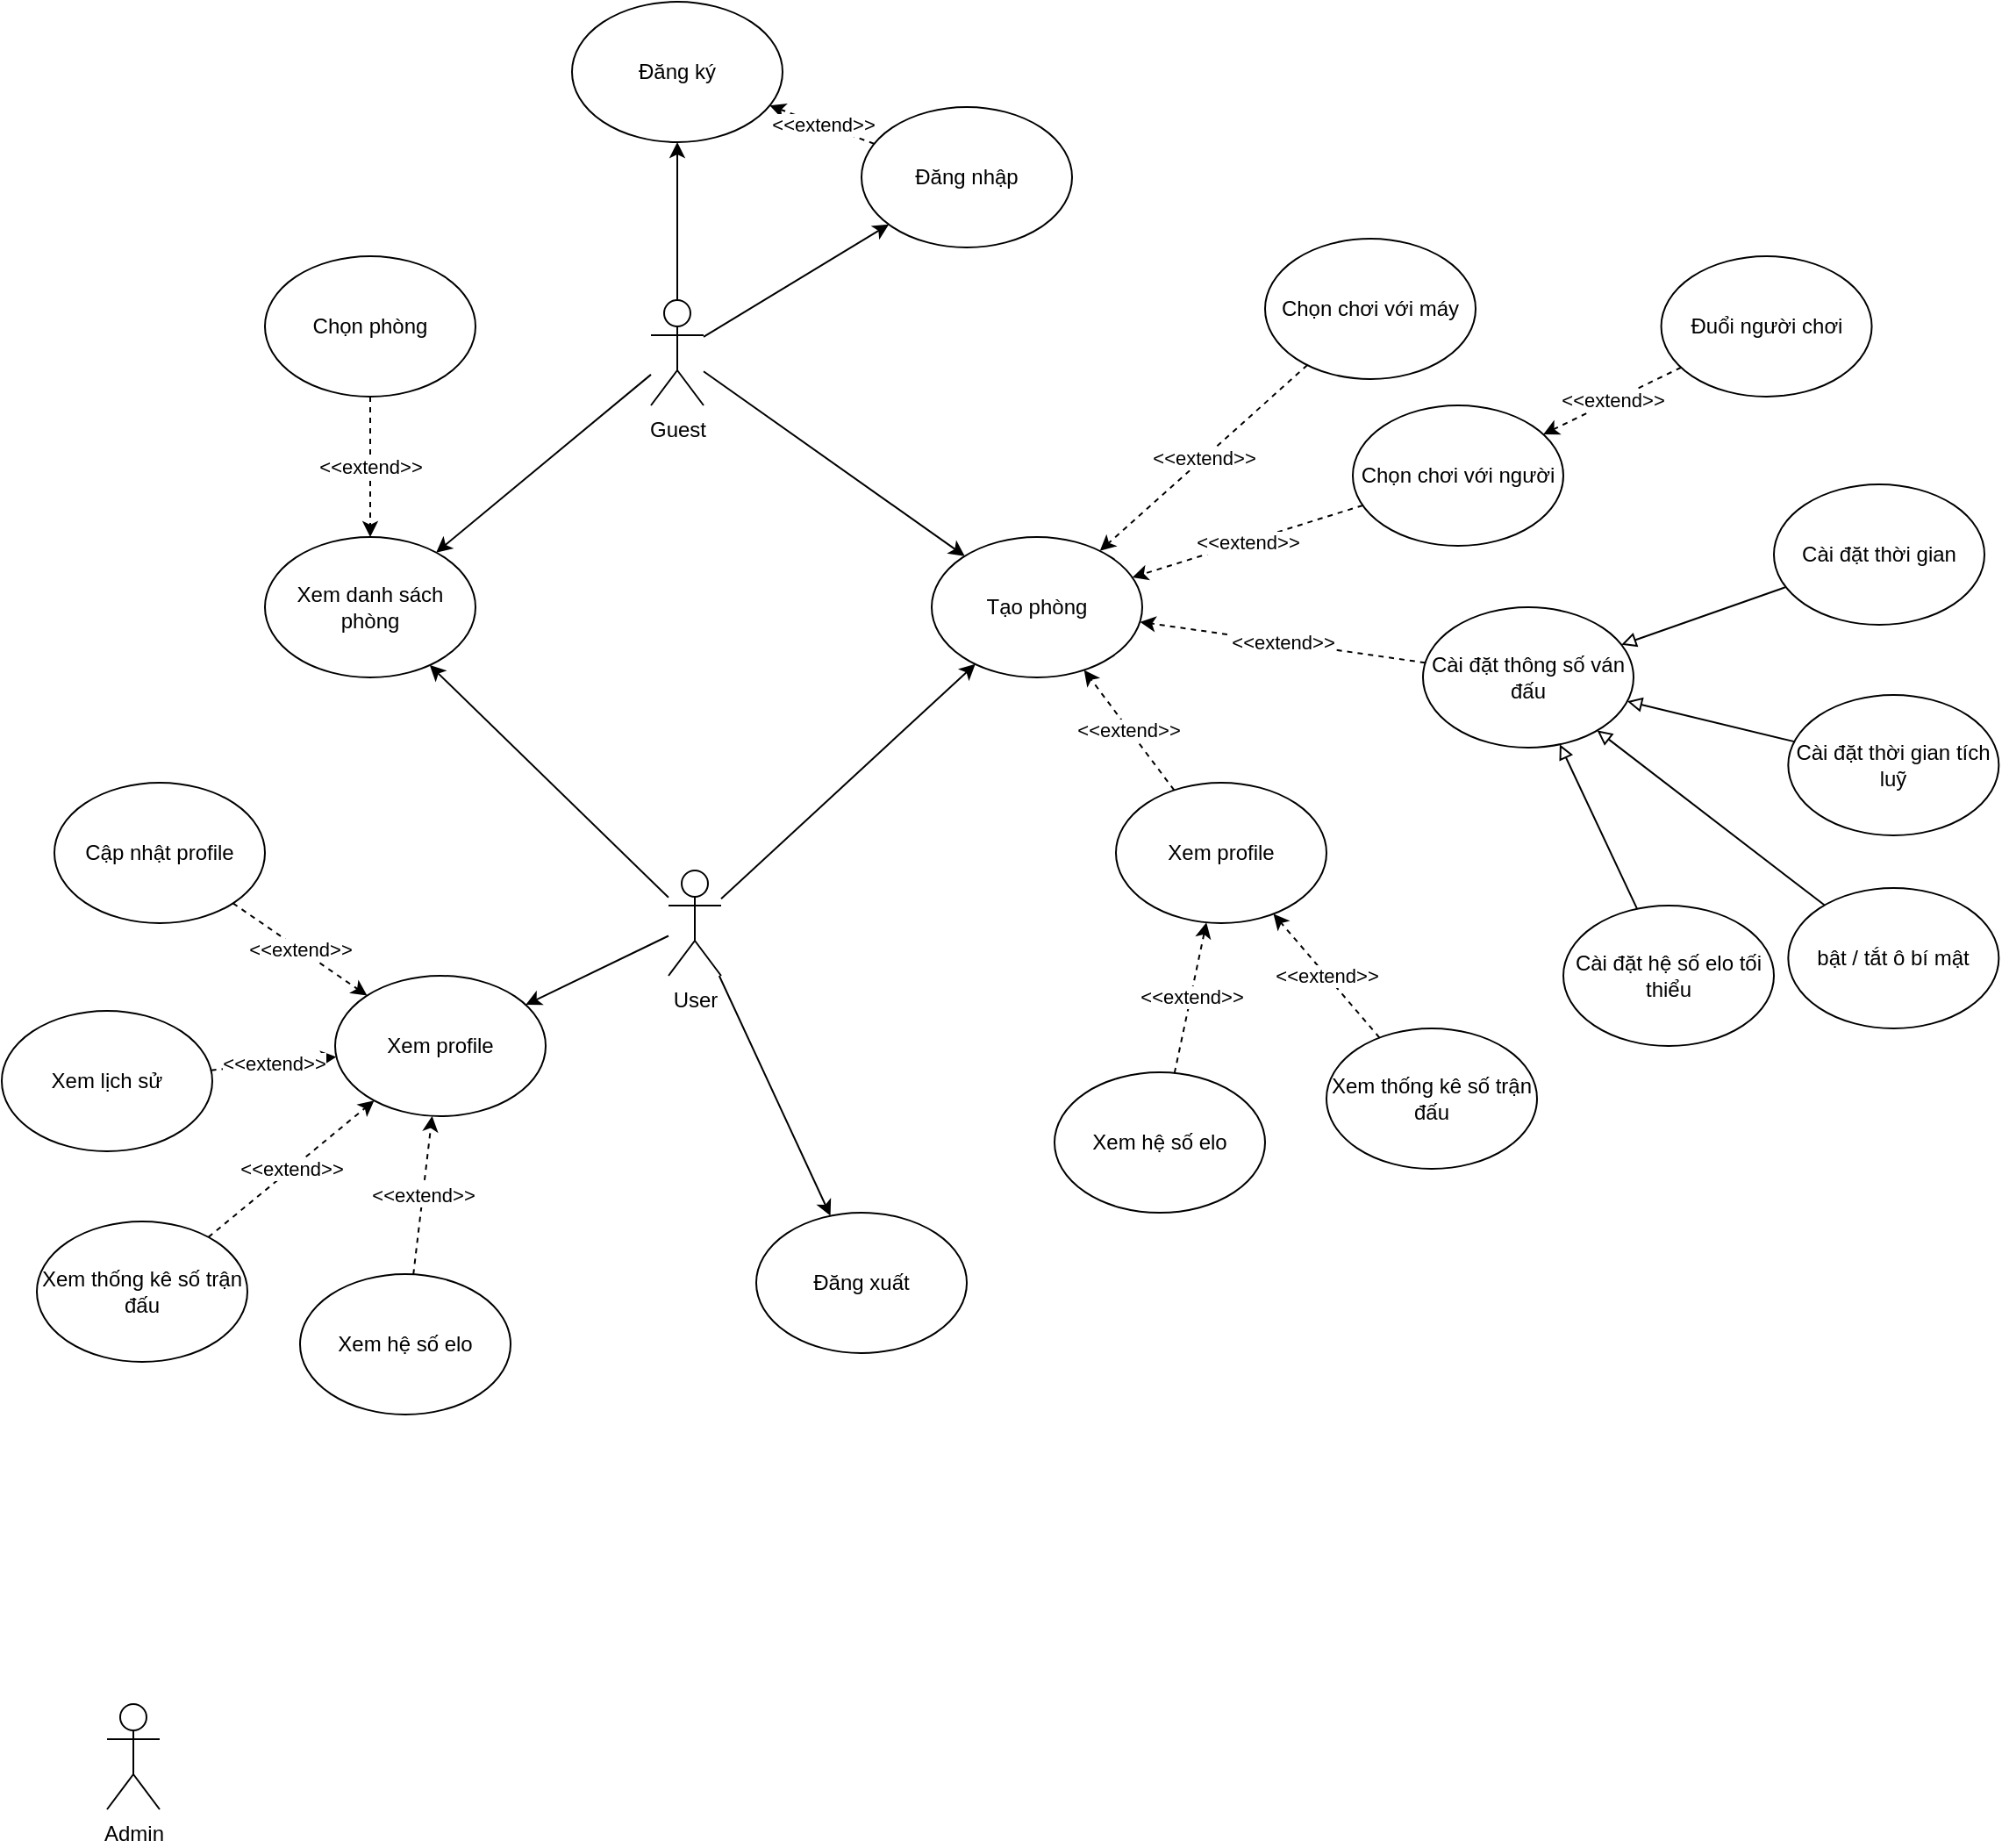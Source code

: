 <mxfile version="13.6.5" type="device"><diagram id="f8ATxaBDYSFbafiSXEuO" name="Page-1"><mxGraphModel dx="868" dy="450" grid="1" gridSize="10" guides="1" tooltips="1" connect="1" arrows="1" fold="1" page="1" pageScale="1" pageWidth="850" pageHeight="1100" math="0" shadow="0"><root><mxCell id="0"/><mxCell id="1" parent="0"/><mxCell id="Z_EJDH6r15YULKBRwdY5-19" style="edgeStyle=none;rounded=0;orthogonalLoop=1;jettySize=auto;html=1;" parent="1" source="Z_EJDH6r15YULKBRwdY5-1" target="Z_EJDH6r15YULKBRwdY5-4" edge="1"><mxGeometry relative="1" as="geometry"><mxPoint x="554.994" y="404.639" as="targetPoint"/></mxGeometry></mxCell><mxCell id="Z_EJDH6r15YULKBRwdY5-20" style="edgeStyle=none;rounded=0;orthogonalLoop=1;jettySize=auto;html=1;" parent="1" source="Z_EJDH6r15YULKBRwdY5-1" target="Z_EJDH6r15YULKBRwdY5-6" edge="1"><mxGeometry relative="1" as="geometry"><mxPoint x="332.268" y="493.389" as="targetPoint"/></mxGeometry></mxCell><mxCell id="Z_EJDH6r15YULKBRwdY5-41" style="edgeStyle=none;rounded=0;orthogonalLoop=1;jettySize=auto;html=1;endArrow=classic;endFill=1;" parent="1" source="Z_EJDH6r15YULKBRwdY5-1" target="Z_EJDH6r15YULKBRwdY5-40" edge="1"><mxGeometry relative="1" as="geometry"/></mxCell><mxCell id="Z_EJDH6r15YULKBRwdY5-1" value="User" style="shape=umlActor;verticalLabelPosition=bottom;verticalAlign=top;html=1;outlineConnect=0;" parent="1" vertex="1"><mxGeometry x="410" y="525" width="30" height="60" as="geometry"/></mxCell><mxCell id="Z_EJDH6r15YULKBRwdY5-2" value="Admin" style="shape=umlActor;verticalLabelPosition=bottom;verticalAlign=top;html=1;outlineConnect=0;" parent="1" vertex="1"><mxGeometry x="90" y="1000" width="30" height="60" as="geometry"/></mxCell><mxCell id="Z_EJDH6r15YULKBRwdY5-7" style="rounded=0;orthogonalLoop=1;jettySize=auto;html=1;" parent="1" source="Z_EJDH6r15YULKBRwdY5-3" target="Z_EJDH6r15YULKBRwdY5-6" edge="1"><mxGeometry relative="1" as="geometry"/></mxCell><mxCell id="Z_EJDH6r15YULKBRwdY5-24" style="edgeStyle=none;rounded=0;orthogonalLoop=1;jettySize=auto;html=1;" parent="1" source="Z_EJDH6r15YULKBRwdY5-3" target="Z_EJDH6r15YULKBRwdY5-21" edge="1"><mxGeometry relative="1" as="geometry"/></mxCell><mxCell id="Z_EJDH6r15YULKBRwdY5-26" style="edgeStyle=none;rounded=0;orthogonalLoop=1;jettySize=auto;html=1;" parent="1" source="Z_EJDH6r15YULKBRwdY5-3" target="Z_EJDH6r15YULKBRwdY5-25" edge="1"><mxGeometry relative="1" as="geometry"/></mxCell><mxCell id="Z_EJDH6r15YULKBRwdY5-63" style="edgeStyle=none;rounded=0;orthogonalLoop=1;jettySize=auto;html=1;endArrow=classic;endFill=1;" parent="1" source="Z_EJDH6r15YULKBRwdY5-3" target="Z_EJDH6r15YULKBRwdY5-4" edge="1"><mxGeometry relative="1" as="geometry"><mxPoint x="547.327" y="338.868" as="targetPoint"/></mxGeometry></mxCell><mxCell id="Z_EJDH6r15YULKBRwdY5-3" value="Guest" style="shape=umlActor;verticalLabelPosition=bottom;verticalAlign=top;html=1;outlineConnect=0;" parent="1" vertex="1"><mxGeometry x="400" y="200" width="30" height="60" as="geometry"/></mxCell><mxCell id="Z_EJDH6r15YULKBRwdY5-4" value="Tạo phòng" style="ellipse;whiteSpace=wrap;html=1;" parent="1" vertex="1"><mxGeometry x="560" y="335" width="120" height="80" as="geometry"/></mxCell><mxCell id="Z_EJDH6r15YULKBRwdY5-6" value="Xem danh sách phòng" style="ellipse;whiteSpace=wrap;html=1;" parent="1" vertex="1"><mxGeometry x="180" y="335" width="120" height="80" as="geometry"/></mxCell><mxCell id="Z_EJDH6r15YULKBRwdY5-10" value="Chọn chơi với máy" style="ellipse;whiteSpace=wrap;html=1;" parent="1" vertex="1"><mxGeometry x="750" y="165" width="120" height="80" as="geometry"/></mxCell><mxCell id="Z_EJDH6r15YULKBRwdY5-12" value="&amp;lt;&amp;lt;extend&amp;gt;&amp;gt;" style="endArrow=classic;html=1;dashed=1;" parent="1" source="Z_EJDH6r15YULKBRwdY5-10" target="Z_EJDH6r15YULKBRwdY5-4" edge="1"><mxGeometry width="50" height="50" relative="1" as="geometry"><mxPoint x="750" y="425" as="sourcePoint"/><mxPoint x="800" y="375" as="targetPoint"/></mxGeometry></mxCell><mxCell id="Z_EJDH6r15YULKBRwdY5-13" value="Chọn chơi với người" style="ellipse;whiteSpace=wrap;html=1;" parent="1" vertex="1"><mxGeometry x="800" y="260" width="120" height="80" as="geometry"/></mxCell><mxCell id="Z_EJDH6r15YULKBRwdY5-14" value="&amp;lt;&amp;lt;extend&amp;gt;&amp;gt;" style="endArrow=classic;html=1;dashed=1;" parent="1" source="Z_EJDH6r15YULKBRwdY5-13" target="Z_EJDH6r15YULKBRwdY5-4" edge="1"><mxGeometry width="50" height="50" relative="1" as="geometry"><mxPoint x="780.002" y="453.402" as="sourcePoint"/><mxPoint x="809.5" y="475" as="targetPoint"/></mxGeometry></mxCell><mxCell id="Z_EJDH6r15YULKBRwdY5-15" value="Cài đặt thông số ván đấu" style="ellipse;whiteSpace=wrap;html=1;" parent="1" vertex="1"><mxGeometry x="840" y="375" width="120" height="80" as="geometry"/></mxCell><mxCell id="Z_EJDH6r15YULKBRwdY5-16" value="&amp;lt;&amp;lt;extend&amp;gt;&amp;gt;" style="endArrow=classic;html=1;dashed=1;" parent="1" source="Z_EJDH6r15YULKBRwdY5-43" target="Z_EJDH6r15YULKBRwdY5-40" edge="1"><mxGeometry width="50" height="50" relative="1" as="geometry"><mxPoint x="660.002" y="643.402" as="sourcePoint"/><mxPoint x="689.5" y="665" as="targetPoint"/></mxGeometry></mxCell><mxCell id="Z_EJDH6r15YULKBRwdY5-27" value="&amp;lt;&amp;lt;extend&amp;gt;&amp;gt;" style="edgeStyle=none;rounded=0;orthogonalLoop=1;jettySize=auto;html=1;dashed=1;" parent="1" source="Z_EJDH6r15YULKBRwdY5-25" target="Z_EJDH6r15YULKBRwdY5-21" edge="1"><mxGeometry relative="1" as="geometry"/></mxCell><mxCell id="Z_EJDH6r15YULKBRwdY5-21" value="Đăng ký" style="ellipse;whiteSpace=wrap;html=1;" parent="1" vertex="1"><mxGeometry x="355" y="30" width="120" height="80" as="geometry"/></mxCell><mxCell id="Z_EJDH6r15YULKBRwdY5-25" value="Đăng nhập" style="ellipse;whiteSpace=wrap;html=1;" parent="1" vertex="1"><mxGeometry x="520" y="90" width="120" height="80" as="geometry"/></mxCell><mxCell id="Z_EJDH6r15YULKBRwdY5-28" style="edgeStyle=none;rounded=0;orthogonalLoop=1;jettySize=auto;html=1;" parent="1" source="Z_EJDH6r15YULKBRwdY5-1" target="Z_EJDH6r15YULKBRwdY5-29" edge="1"><mxGeometry relative="1" as="geometry"><mxPoint x="428.929" y="585" as="sourcePoint"/></mxGeometry></mxCell><mxCell id="Z_EJDH6r15YULKBRwdY5-29" value="Đăng xuất" style="ellipse;whiteSpace=wrap;html=1;" parent="1" vertex="1"><mxGeometry x="460" y="720" width="120" height="80" as="geometry"/></mxCell><mxCell id="Z_EJDH6r15YULKBRwdY5-30" value="Xem profile" style="ellipse;whiteSpace=wrap;html=1;" parent="1" vertex="1"><mxGeometry x="665" y="475" width="120" height="80" as="geometry"/></mxCell><mxCell id="Z_EJDH6r15YULKBRwdY5-33" value="&amp;lt;&amp;lt;extend&amp;gt;&amp;gt;" style="endArrow=classic;html=1;dashed=1;" parent="1" source="Z_EJDH6r15YULKBRwdY5-30" target="Z_EJDH6r15YULKBRwdY5-4" edge="1"><mxGeometry width="50" height="50" relative="1" as="geometry"><mxPoint x="872.464" y="413.655" as="sourcePoint"/><mxPoint x="787.47" y="396.494" as="targetPoint"/></mxGeometry></mxCell><mxCell id="Z_EJDH6r15YULKBRwdY5-35" style="edgeStyle=none;rounded=0;orthogonalLoop=1;jettySize=auto;html=1;endArrow=block;endFill=0;" parent="1" source="Z_EJDH6r15YULKBRwdY5-34" target="Z_EJDH6r15YULKBRwdY5-15" edge="1"><mxGeometry relative="1" as="geometry"/></mxCell><mxCell id="Z_EJDH6r15YULKBRwdY5-34" value="Cài đặt thời gian" style="ellipse;whiteSpace=wrap;html=1;" parent="1" vertex="1"><mxGeometry x="1040" y="305" width="120" height="80" as="geometry"/></mxCell><mxCell id="Z_EJDH6r15YULKBRwdY5-36" style="edgeStyle=none;rounded=0;orthogonalLoop=1;jettySize=auto;html=1;endArrow=block;endFill=0;" parent="1" source="Z_EJDH6r15YULKBRwdY5-37" target="Z_EJDH6r15YULKBRwdY5-15" edge="1"><mxGeometry relative="1" as="geometry"><mxPoint x="979.997" y="504.995" as="targetPoint"/></mxGeometry></mxCell><mxCell id="Z_EJDH6r15YULKBRwdY5-37" value="Cài đặt thời gian tích luỹ" style="ellipse;whiteSpace=wrap;html=1;" parent="1" vertex="1"><mxGeometry x="1048.17" y="425" width="120" height="80" as="geometry"/></mxCell><mxCell id="Z_EJDH6r15YULKBRwdY5-38" style="edgeStyle=none;rounded=0;orthogonalLoop=1;jettySize=auto;html=1;endArrow=block;endFill=0;" parent="1" source="Z_EJDH6r15YULKBRwdY5-39" target="Z_EJDH6r15YULKBRwdY5-15" edge="1"><mxGeometry relative="1" as="geometry"><mxPoint x="979.997" y="624.845" as="targetPoint"/></mxGeometry></mxCell><mxCell id="Z_EJDH6r15YULKBRwdY5-39" value="bật / tắt ô bí mật" style="ellipse;whiteSpace=wrap;html=1;" parent="1" vertex="1"><mxGeometry x="1048.17" y="535" width="120" height="80" as="geometry"/></mxCell><mxCell id="Z_EJDH6r15YULKBRwdY5-40" value="Xem profile" style="ellipse;whiteSpace=wrap;html=1;" parent="1" vertex="1"><mxGeometry x="220" y="585" width="120" height="80" as="geometry"/></mxCell><mxCell id="Z_EJDH6r15YULKBRwdY5-42" value="Cập nhật profile" style="ellipse;whiteSpace=wrap;html=1;" parent="1" vertex="1"><mxGeometry x="60" y="475" width="120" height="80" as="geometry"/></mxCell><mxCell id="Z_EJDH6r15YULKBRwdY5-43" value="Xem lịch sử" style="ellipse;whiteSpace=wrap;html=1;" parent="1" vertex="1"><mxGeometry x="30" y="605" width="120" height="80" as="geometry"/></mxCell><mxCell id="Z_EJDH6r15YULKBRwdY5-44" value="&amp;lt;&amp;lt;extend&amp;gt;&amp;gt;" style="endArrow=classic;html=1;dashed=1;" parent="1" source="Z_EJDH6r15YULKBRwdY5-42" target="Z_EJDH6r15YULKBRwdY5-40" edge="1"><mxGeometry width="50" height="50" relative="1" as="geometry"><mxPoint x="186.911" y="723.465" as="sourcePoint"/><mxPoint x="253.164" y="666.574" as="targetPoint"/></mxGeometry></mxCell><mxCell id="Z_EJDH6r15YULKBRwdY5-45" value="&amp;lt;&amp;lt;extend&amp;gt;&amp;gt;" style="endArrow=classic;html=1;dashed=1;" parent="1" source="Z_EJDH6r15YULKBRwdY5-46" target="Z_EJDH6r15YULKBRwdY5-30" edge="1"><mxGeometry width="50" height="50" relative="1" as="geometry"><mxPoint x="1290.002" y="533.402" as="sourcePoint"/><mxPoint x="785.156" y="544.77" as="targetPoint"/></mxGeometry></mxCell><mxCell id="Z_EJDH6r15YULKBRwdY5-46" value="Xem thống kê số trận đấu" style="ellipse;whiteSpace=wrap;html=1;" parent="1" vertex="1"><mxGeometry x="785" y="615" width="120" height="80" as="geometry"/></mxCell><mxCell id="Z_EJDH6r15YULKBRwdY5-49" value="&amp;lt;&amp;lt;extend&amp;gt;&amp;gt;" style="endArrow=classic;html=1;dashed=1;" parent="1" source="Z_EJDH6r15YULKBRwdY5-50" target="Z_EJDH6r15YULKBRwdY5-40" edge="1"><mxGeometry width="50" height="50" relative="1" as="geometry"><mxPoint x="800.002" y="693.642" as="sourcePoint"/><mxPoint x="266.626" y="714.995" as="targetPoint"/></mxGeometry></mxCell><mxCell id="Z_EJDH6r15YULKBRwdY5-50" value="Xem thống kê số trận đấu" style="ellipse;whiteSpace=wrap;html=1;" parent="1" vertex="1"><mxGeometry x="50" y="725" width="120" height="80" as="geometry"/></mxCell><mxCell id="Z_EJDH6r15YULKBRwdY5-51" value="&amp;lt;&amp;lt;extend&amp;gt;&amp;gt;" style="endArrow=classic;html=1;dashed=1;" parent="1" source="Z_EJDH6r15YULKBRwdY5-15" target="Z_EJDH6r15YULKBRwdY5-4" edge="1"><mxGeometry width="50" height="50" relative="1" as="geometry"><mxPoint x="865.629" y="341.915" as="sourcePoint"/><mxPoint x="784.224" y="367.877" as="targetPoint"/></mxGeometry></mxCell><mxCell id="Z_EJDH6r15YULKBRwdY5-52" value="Đuổi người chơi" style="ellipse;whiteSpace=wrap;html=1;" parent="1" vertex="1"><mxGeometry x="975.78" y="175" width="120" height="80" as="geometry"/></mxCell><mxCell id="Z_EJDH6r15YULKBRwdY5-53" value="&amp;lt;&amp;lt;extend&amp;gt;&amp;gt;" style="endArrow=classic;html=1;dashed=1;" parent="1" source="Z_EJDH6r15YULKBRwdY5-52" target="Z_EJDH6r15YULKBRwdY5-13" edge="1"><mxGeometry width="50" height="50" relative="1" as="geometry"><mxPoint x="905.782" y="353.402" as="sourcePoint"/><mxPoint x="900.004" y="257.877" as="targetPoint"/></mxGeometry></mxCell><mxCell id="Z_EJDH6r15YULKBRwdY5-54" value="Xem hệ số elo" style="ellipse;whiteSpace=wrap;html=1;" parent="1" vertex="1"><mxGeometry x="200" y="755" width="120" height="80" as="geometry"/></mxCell><mxCell id="Z_EJDH6r15YULKBRwdY5-55" value="&amp;lt;&amp;lt;extend&amp;gt;&amp;gt;" style="endArrow=classic;html=1;dashed=1;" parent="1" source="Z_EJDH6r15YULKBRwdY5-54" target="Z_EJDH6r15YULKBRwdY5-40" edge="1"><mxGeometry width="50" height="50" relative="1" as="geometry"><mxPoint x="157.773" y="743.921" as="sourcePoint"/><mxPoint x="252.248" y="666.09" as="targetPoint"/></mxGeometry></mxCell><mxCell id="Z_EJDH6r15YULKBRwdY5-56" value="Xem hệ số elo" style="ellipse;whiteSpace=wrap;html=1;" parent="1" vertex="1"><mxGeometry x="630" y="640.06" width="120" height="80" as="geometry"/></mxCell><mxCell id="Z_EJDH6r15YULKBRwdY5-57" value="&amp;lt;&amp;lt;extend&amp;gt;&amp;gt;" style="endArrow=classic;html=1;dashed=1;" parent="1" source="Z_EJDH6r15YULKBRwdY5-56" target="Z_EJDH6r15YULKBRwdY5-30" edge="1"><mxGeometry width="50" height="50" relative="1" as="geometry"><mxPoint x="587.773" y="628.981" as="sourcePoint"/><mxPoint x="705.309" y="549.938" as="targetPoint"/></mxGeometry></mxCell><mxCell id="Z_EJDH6r15YULKBRwdY5-58" value="Cài đặt hệ số elo tối thiểu" style="ellipse;whiteSpace=wrap;html=1;" parent="1" vertex="1"><mxGeometry x="920" y="545" width="120" height="80" as="geometry"/></mxCell><mxCell id="Z_EJDH6r15YULKBRwdY5-59" style="edgeStyle=none;rounded=0;orthogonalLoop=1;jettySize=auto;html=1;endArrow=block;endFill=0;" parent="1" source="Z_EJDH6r15YULKBRwdY5-58" target="Z_EJDH6r15YULKBRwdY5-15" edge="1"><mxGeometry relative="1" as="geometry"><mxPoint x="966.939" y="456.521" as="targetPoint"/><mxPoint x="1081.164" y="553.514" as="sourcePoint"/></mxGeometry></mxCell><mxCell id="Z_EJDH6r15YULKBRwdY5-60" value="Chọn phòng" style="ellipse;whiteSpace=wrap;html=1;" parent="1" vertex="1"><mxGeometry x="180" y="175" width="120" height="80" as="geometry"/></mxCell><mxCell id="Z_EJDH6r15YULKBRwdY5-61" value="&amp;lt;&amp;lt;extend&amp;gt;&amp;gt;" style="endArrow=classic;html=1;dashed=1;" parent="1" source="Z_EJDH6r15YULKBRwdY5-60" target="Z_EJDH6r15YULKBRwdY5-6" edge="1"><mxGeometry width="50" height="50" relative="1" as="geometry"><mxPoint x="800.001" y="252.713" as="sourcePoint"/><mxPoint x="749.969" y="347.28" as="targetPoint"/></mxGeometry></mxCell></root></mxGraphModel></diagram></mxfile>